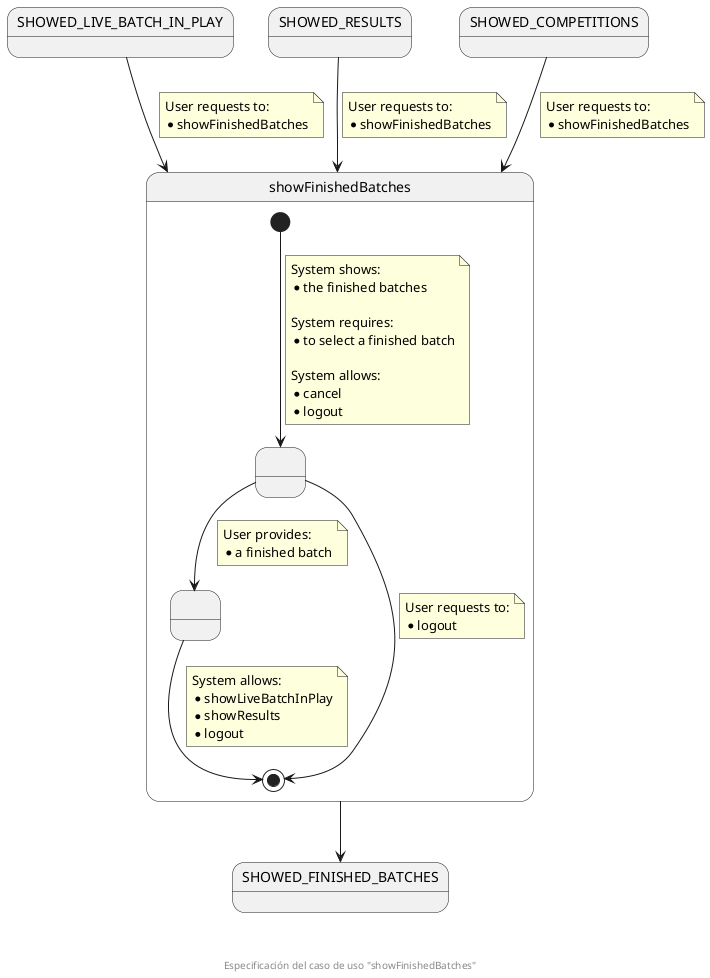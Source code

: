 @startuml
state SHOWED_LIVE_BATCH_IN_PLAY
state SHOWED_RESULTS
state SHOWED_COMPETITIONS
state SHOWED_FINISHED_BATCHES
state showFinishedBatches {
  state " " as availableCompetitions
  state " " as providedCompetition
  [*] --> availableCompetitions
  note on link
    System shows:
    * the finished batches

    System requires:
    * to select a finished batch

    System allows:
    * cancel
    * logout
  end note
  availableCompetitions --> [*]
  note on link
    User requests to:
    * logout
  end note
  availableCompetitions --> providedCompetition
  note on link
    User provides:
    * a finished batch
  end note
  providedCompetition --> [*]
  note on link
    System allows:
    * showLiveBatchInPlay
    * showResults
    * logout
  end note
}

SHOWED_LIVE_BATCH_IN_PLAY --> showFinishedBatches
note on link
  User requests to:
  * showFinishedBatches
end note
SHOWED_RESULTS --> showFinishedBatches
note on link
  User requests to:
  * showFinishedBatches
end note
SHOWED_COMPETITIONS --> showFinishedBatches
note on link
  User requests to:
  * showFinishedBatches
end note
showFinishedBatches --> SHOWED_FINISHED_BATCHES

footer \n\n\n Especificación del caso de uso "showFinishedBatches"
@enduml
